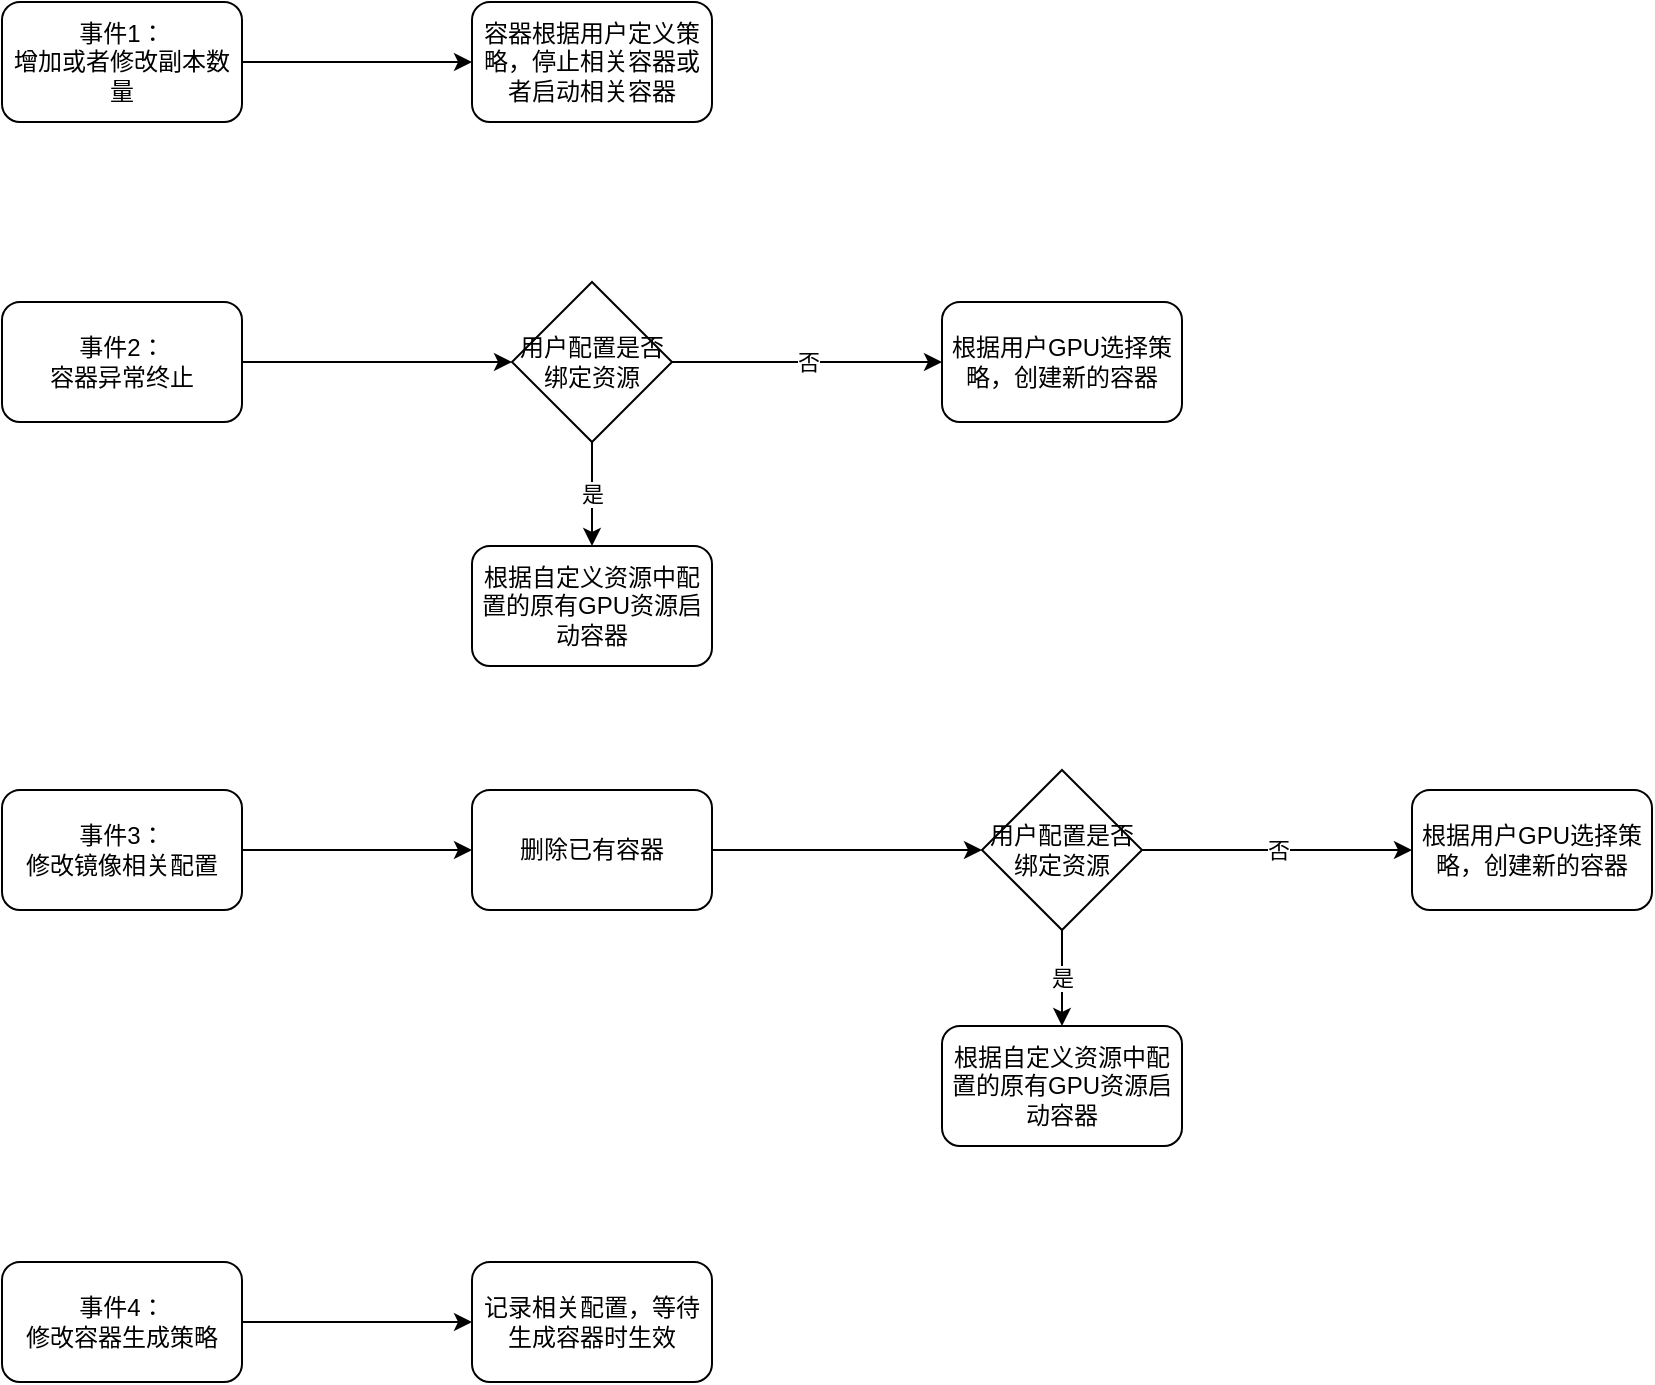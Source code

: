 <mxfile>
    <diagram id="-nAmI4kWOHe-rx4IXglN" name="Page-1">
        <mxGraphModel dx="1127" dy="779" grid="1" gridSize="10" guides="1" tooltips="1" connect="1" arrows="1" fold="1" page="1" pageScale="1" pageWidth="1169" pageHeight="827" math="0" shadow="0">
            <root>
                <mxCell id="0"/>
                <mxCell id="1" parent="0"/>
                <mxCell id="4" value="" style="edgeStyle=none;html=1;" edge="1" parent="1" source="2" target="3">
                    <mxGeometry relative="1" as="geometry"/>
                </mxCell>
                <mxCell id="2" value="事件1：&lt;br&gt;增加或者修改副本数量" style="rounded=1;whiteSpace=wrap;html=1;" vertex="1" parent="1">
                    <mxGeometry x="80" y="30" width="120" height="60" as="geometry"/>
                </mxCell>
                <mxCell id="3" value="容器根据用户定义策略，停止相关容器或者启动相关容器" style="whiteSpace=wrap;html=1;rounded=1;" vertex="1" parent="1">
                    <mxGeometry x="315" y="30" width="120" height="60" as="geometry"/>
                </mxCell>
                <mxCell id="7" value="" style="edgeStyle=none;html=1;entryX=0;entryY=0.5;entryDx=0;entryDy=0;" edge="1" parent="1" source="5" target="8">
                    <mxGeometry relative="1" as="geometry"/>
                </mxCell>
                <mxCell id="5" value="事件2：&lt;br&gt;容器异常终止" style="rounded=1;whiteSpace=wrap;html=1;flipH=1;" vertex="1" parent="1">
                    <mxGeometry x="80" y="180" width="120" height="60" as="geometry"/>
                </mxCell>
                <mxCell id="6" value="根据用户GPU选择策略，创建新的容器" style="whiteSpace=wrap;html=1;rounded=1;flipH=1;" vertex="1" parent="1">
                    <mxGeometry x="550" y="180" width="120" height="60" as="geometry"/>
                </mxCell>
                <mxCell id="8" value="用户配置是否绑定资源" style="rhombus;whiteSpace=wrap;html=1;flipH=1;" vertex="1" parent="1">
                    <mxGeometry x="335" y="170" width="80" height="80" as="geometry"/>
                </mxCell>
                <mxCell id="9" value="否" style="endArrow=classic;html=1;entryX=0;entryY=0.5;entryDx=0;entryDy=0;exitX=1;exitY=0.5;exitDx=0;exitDy=0;" edge="1" parent="1" source="8" target="6">
                    <mxGeometry width="50" height="50" relative="1" as="geometry">
                        <mxPoint x="360" y="370" as="sourcePoint"/>
                        <mxPoint x="410" y="320" as="targetPoint"/>
                    </mxGeometry>
                </mxCell>
                <mxCell id="10" value="是" style="endArrow=classic;html=1;exitX=0.5;exitY=1;exitDx=0;exitDy=0;entryX=0.5;entryY=0;entryDx=0;entryDy=0;" edge="1" parent="1" source="8" target="11">
                    <mxGeometry width="50" height="50" relative="1" as="geometry">
                        <mxPoint x="550" y="250" as="sourcePoint"/>
                        <mxPoint x="330" y="300" as="targetPoint"/>
                    </mxGeometry>
                </mxCell>
                <mxCell id="11" value="根据自定义资源中配置的原有GPU资源启动容器" style="rounded=1;whiteSpace=wrap;html=1;" vertex="1" parent="1">
                    <mxGeometry x="315" y="302" width="120" height="60" as="geometry"/>
                </mxCell>
                <mxCell id="15" value="" style="edgeStyle=none;html=1;" edge="1" parent="1" source="13" target="14">
                    <mxGeometry relative="1" as="geometry"/>
                </mxCell>
                <mxCell id="13" value="事件3：&lt;br&gt;修改镜像相关配置" style="rounded=1;whiteSpace=wrap;html=1;" vertex="1" parent="1">
                    <mxGeometry x="80" y="424" width="120" height="60" as="geometry"/>
                </mxCell>
                <mxCell id="14" value="删除已有容器" style="whiteSpace=wrap;html=1;rounded=1;" vertex="1" parent="1">
                    <mxGeometry x="315" y="424" width="120" height="60" as="geometry"/>
                </mxCell>
                <mxCell id="16" value="用户配置是否绑定资源" style="rhombus;whiteSpace=wrap;html=1;" vertex="1" parent="1">
                    <mxGeometry x="570" y="414" width="80" height="80" as="geometry"/>
                </mxCell>
                <mxCell id="17" value="" style="endArrow=classic;html=1;exitX=1;exitY=0.5;exitDx=0;exitDy=0;entryX=0;entryY=0.5;entryDx=0;entryDy=0;" edge="1" parent="1" source="14" target="16">
                    <mxGeometry width="50" height="50" relative="1" as="geometry">
                        <mxPoint x="550" y="324" as="sourcePoint"/>
                        <mxPoint x="600" y="274" as="targetPoint"/>
                    </mxGeometry>
                </mxCell>
                <mxCell id="18" value="根据用户GPU选择策略，创建新的容器" style="whiteSpace=wrap;html=1;rounded=1;" vertex="1" parent="1">
                    <mxGeometry x="785" y="424" width="120" height="60" as="geometry"/>
                </mxCell>
                <mxCell id="19" value="否" style="endArrow=classic;html=1;entryX=0;entryY=0.5;entryDx=0;entryDy=0;exitX=1;exitY=0.5;exitDx=0;exitDy=0;" edge="1" parent="1" target="18" source="16">
                    <mxGeometry width="50" height="50" relative="1" as="geometry">
                        <mxPoint x="630" y="454" as="sourcePoint"/>
                        <mxPoint x="670" y="564" as="targetPoint"/>
                    </mxGeometry>
                </mxCell>
                <mxCell id="20" value="是" style="endArrow=classic;html=1;exitX=0.5;exitY=1;exitDx=0;exitDy=0;entryX=0.5;entryY=0;entryDx=0;entryDy=0;" edge="1" parent="1" target="21" source="16">
                    <mxGeometry width="50" height="50" relative="1" as="geometry">
                        <mxPoint x="580" y="524" as="sourcePoint"/>
                        <mxPoint x="580" y="574" as="targetPoint"/>
                    </mxGeometry>
                </mxCell>
                <mxCell id="21" value="根据自定义资源中配置的原有GPU资源启动容器" style="rounded=1;whiteSpace=wrap;html=1;" vertex="1" parent="1">
                    <mxGeometry x="550" y="542" width="120" height="60" as="geometry"/>
                </mxCell>
                <mxCell id="24" value="" style="edgeStyle=none;html=1;" edge="1" parent="1" source="22" target="23">
                    <mxGeometry relative="1" as="geometry"/>
                </mxCell>
                <mxCell id="22" value="事件4：&lt;br&gt;修改容器生成策略" style="rounded=1;whiteSpace=wrap;html=1;" vertex="1" parent="1">
                    <mxGeometry x="80" y="660" width="120" height="60" as="geometry"/>
                </mxCell>
                <mxCell id="23" value="记录相关配置，等待生成容器时生效" style="whiteSpace=wrap;html=1;rounded=1;" vertex="1" parent="1">
                    <mxGeometry x="315" y="660" width="120" height="60" as="geometry"/>
                </mxCell>
            </root>
        </mxGraphModel>
    </diagram>
</mxfile>